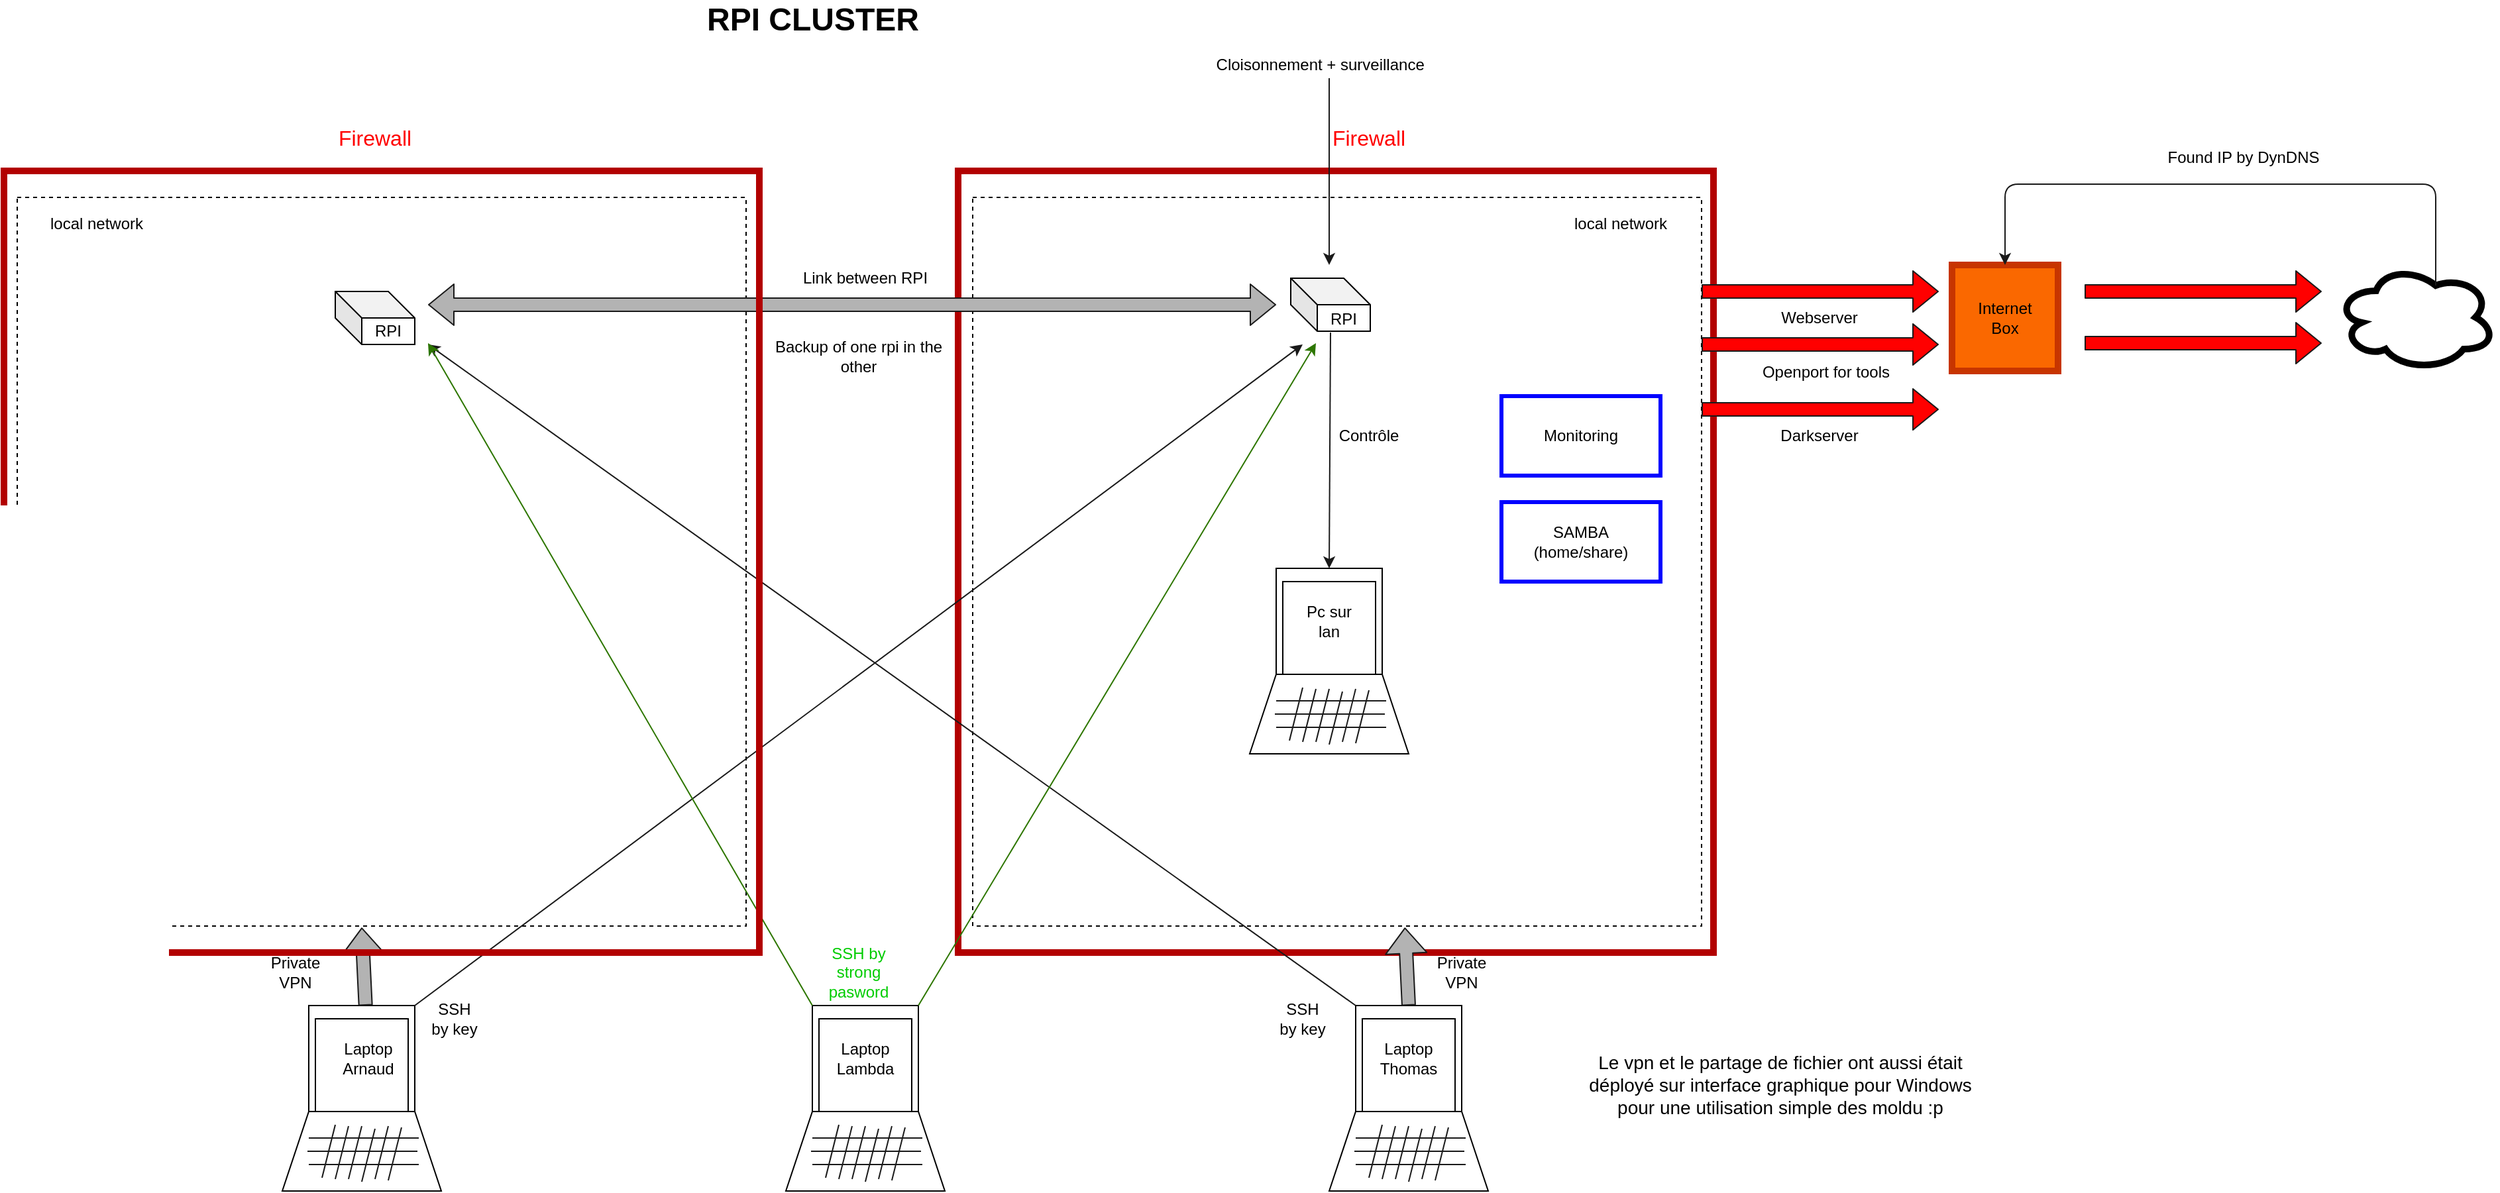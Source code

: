 <mxfile version="14.6.2" type="github">
  <diagram id="R2lEEEUBdFMjLlhIrx00" name="Page-1">
    <mxGraphModel dx="1750" dy="1178" grid="1" gridSize="10" guides="1" tooltips="1" connect="1" arrows="1" fold="1" page="0" pageScale="1" pageWidth="850" pageHeight="1100" math="0" shadow="0" extFonts="Permanent Marker^https://fonts.googleapis.com/css?family=Permanent+Marker">
      <root>
        <mxCell id="0" />
        <mxCell id="1" parent="0" />
        <mxCell id="zEZFEKx2c9UliyfxBBdU-86" value="" style="rounded=0;whiteSpace=wrap;html=1;strokeColor=#B20000;fontColor=#ffffff;fillColor=none;strokeWidth=5;" parent="1" vertex="1">
          <mxGeometry x="550" y="30" width="570" height="590" as="geometry" />
        </mxCell>
        <mxCell id="grZ1fo2WF4K5mLDcHJ-8-249" value="" style="whiteSpace=wrap;html=1;aspect=fixed;dashed=1;shadow=0;fillColor=none;" parent="1" vertex="1">
          <mxGeometry x="561" y="50" width="550" height="550" as="geometry" />
        </mxCell>
        <mxCell id="grZ1fo2WF4K5mLDcHJ-8-5" value="&lt;div&gt;RPI CLUSTER&lt;/div&gt;&lt;div&gt;&lt;br&gt;&lt;/div&gt;" style="text;strokeColor=none;fillColor=none;html=1;fontSize=24;fontStyle=1;verticalAlign=middle;align=center;" parent="1" vertex="1">
          <mxGeometry x="390" y="-90" width="100" height="40" as="geometry" />
        </mxCell>
        <mxCell id="grZ1fo2WF4K5mLDcHJ-8-244" value="" style="group" parent="1" vertex="1" connectable="0">
          <mxGeometry x="80" y="121" width="60" height="40" as="geometry" />
        </mxCell>
        <mxCell id="grZ1fo2WF4K5mLDcHJ-8-6" value="" style="shape=cube;whiteSpace=wrap;html=1;boundedLbl=1;backgroundOutline=1;darkOpacity=0.05;darkOpacity2=0.1;" parent="grZ1fo2WF4K5mLDcHJ-8-244" vertex="1">
          <mxGeometry width="60" height="40" as="geometry" />
        </mxCell>
        <mxCell id="grZ1fo2WF4K5mLDcHJ-8-240" value="&lt;div&gt;RPI&lt;/div&gt;" style="text;html=1;strokeColor=none;fillColor=none;align=center;verticalAlign=middle;whiteSpace=wrap;rounded=0;" parent="grZ1fo2WF4K5mLDcHJ-8-244" vertex="1">
          <mxGeometry x="20" y="20" width="40" height="20" as="geometry" />
        </mxCell>
        <mxCell id="grZ1fo2WF4K5mLDcHJ-8-245" value="" style="group" parent="1" vertex="1" connectable="0">
          <mxGeometry x="801" y="111" width="70" height="60.5" as="geometry" />
        </mxCell>
        <mxCell id="grZ1fo2WF4K5mLDcHJ-8-7" value="" style="shape=cube;whiteSpace=wrap;html=1;boundedLbl=1;backgroundOutline=1;darkOpacity=0.05;darkOpacity2=0.1;" parent="grZ1fo2WF4K5mLDcHJ-8-245" vertex="1">
          <mxGeometry width="60" height="40" as="geometry" />
        </mxCell>
        <mxCell id="grZ1fo2WF4K5mLDcHJ-8-242" value="&lt;div&gt;RPI&lt;/div&gt;" style="text;html=1;strokeColor=none;fillColor=none;align=center;verticalAlign=middle;whiteSpace=wrap;rounded=0;" parent="grZ1fo2WF4K5mLDcHJ-8-245" vertex="1">
          <mxGeometry x="20" y="21" width="40" height="20" as="geometry" />
        </mxCell>
        <mxCell id="grZ1fo2WF4K5mLDcHJ-8-252" value="" style="whiteSpace=wrap;html=1;aspect=fixed;dashed=1;shadow=0;fillColor=none;" parent="1" vertex="1">
          <mxGeometry x="-160" y="50" width="550" height="550" as="geometry" />
        </mxCell>
        <mxCell id="zEZFEKx2c9UliyfxBBdU-2" value="" style="shape=flexArrow;endArrow=classic;startArrow=classic;html=1;strokeColor=#1A1A1A;fillColor=#B3B3B3;" parent="1" edge="1">
          <mxGeometry width="50" height="50" relative="1" as="geometry">
            <mxPoint x="150" y="131" as="sourcePoint" />
            <mxPoint x="790" y="131" as="targetPoint" />
          </mxGeometry>
        </mxCell>
        <mxCell id="zEZFEKx2c9UliyfxBBdU-3" value="Link between RPI" style="text;html=1;strokeColor=none;fillColor=none;align=center;verticalAlign=middle;whiteSpace=wrap;rounded=0;" parent="1" vertex="1">
          <mxGeometry x="420" y="101" width="120" height="20" as="geometry" />
        </mxCell>
        <mxCell id="zEZFEKx2c9UliyfxBBdU-4" style="edgeStyle=orthogonalEdgeStyle;rounded=0;orthogonalLoop=1;jettySize=auto;html=1;exitX=0.5;exitY=1;exitDx=0;exitDy=0;strokeColor=#1A1A1A;fillColor=#B3B3B3;" parent="1" source="grZ1fo2WF4K5mLDcHJ-8-252" target="grZ1fo2WF4K5mLDcHJ-8-252" edge="1">
          <mxGeometry relative="1" as="geometry" />
        </mxCell>
        <mxCell id="zEZFEKx2c9UliyfxBBdU-19" value="" style="group" parent="1" vertex="1" connectable="0">
          <mxGeometry x="40" y="660" width="120" height="140" as="geometry" />
        </mxCell>
        <mxCell id="zEZFEKx2c9UliyfxBBdU-6" value="" style="whiteSpace=wrap;html=1;aspect=fixed;" parent="zEZFEKx2c9UliyfxBBdU-19" vertex="1">
          <mxGeometry x="20" width="80" height="80" as="geometry" />
        </mxCell>
        <mxCell id="zEZFEKx2c9UliyfxBBdU-7" value="" style="shape=trapezoid;perimeter=trapezoidPerimeter;whiteSpace=wrap;html=1;fixedSize=1;" parent="zEZFEKx2c9UliyfxBBdU-19" vertex="1">
          <mxGeometry y="80" width="120" height="60" as="geometry" />
        </mxCell>
        <mxCell id="zEZFEKx2c9UliyfxBBdU-8" value="" style="whiteSpace=wrap;html=1;aspect=fixed;" parent="zEZFEKx2c9UliyfxBBdU-19" vertex="1">
          <mxGeometry x="25" y="10" width="70" height="70" as="geometry" />
        </mxCell>
        <mxCell id="zEZFEKx2c9UliyfxBBdU-10" value="" style="endArrow=none;html=1;strokeColor=#1A1A1A;fillColor=#B3B3B3;" parent="zEZFEKx2c9UliyfxBBdU-19" edge="1">
          <mxGeometry width="50" height="50" relative="1" as="geometry">
            <mxPoint x="20" y="100" as="sourcePoint" />
            <mxPoint x="103" y="100" as="targetPoint" />
          </mxGeometry>
        </mxCell>
        <mxCell id="zEZFEKx2c9UliyfxBBdU-11" value="" style="endArrow=none;html=1;strokeColor=#1A1A1A;fillColor=#B3B3B3;" parent="zEZFEKx2c9UliyfxBBdU-19" edge="1">
          <mxGeometry width="50" height="50" relative="1" as="geometry">
            <mxPoint x="19" y="110" as="sourcePoint" />
            <mxPoint x="102" y="110" as="targetPoint" />
          </mxGeometry>
        </mxCell>
        <mxCell id="zEZFEKx2c9UliyfxBBdU-12" value="" style="endArrow=none;html=1;strokeColor=#1A1A1A;fillColor=#B3B3B3;" parent="zEZFEKx2c9UliyfxBBdU-19" edge="1">
          <mxGeometry width="50" height="50" relative="1" as="geometry">
            <mxPoint x="20" y="120" as="sourcePoint" />
            <mxPoint x="103" y="120" as="targetPoint" />
          </mxGeometry>
        </mxCell>
        <mxCell id="zEZFEKx2c9UliyfxBBdU-13" value="" style="endArrow=none;html=1;strokeColor=#1A1A1A;fillColor=#B3B3B3;" parent="zEZFEKx2c9UliyfxBBdU-19" edge="1">
          <mxGeometry width="50" height="50" relative="1" as="geometry">
            <mxPoint x="30" y="130" as="sourcePoint" />
            <mxPoint x="40" y="90" as="targetPoint" />
          </mxGeometry>
        </mxCell>
        <mxCell id="zEZFEKx2c9UliyfxBBdU-14" value="" style="endArrow=none;html=1;strokeColor=#1A1A1A;fillColor=#B3B3B3;" parent="zEZFEKx2c9UliyfxBBdU-19" edge="1">
          <mxGeometry width="50" height="50" relative="1" as="geometry">
            <mxPoint x="40" y="131" as="sourcePoint" />
            <mxPoint x="50" y="91" as="targetPoint" />
          </mxGeometry>
        </mxCell>
        <mxCell id="zEZFEKx2c9UliyfxBBdU-15" value="" style="endArrow=none;html=1;strokeColor=#1A1A1A;fillColor=#B3B3B3;" parent="zEZFEKx2c9UliyfxBBdU-19" edge="1">
          <mxGeometry width="50" height="50" relative="1" as="geometry">
            <mxPoint x="50" y="131" as="sourcePoint" />
            <mxPoint x="60" y="91" as="targetPoint" />
          </mxGeometry>
        </mxCell>
        <mxCell id="zEZFEKx2c9UliyfxBBdU-16" value="" style="endArrow=none;html=1;strokeColor=#1A1A1A;fillColor=#B3B3B3;" parent="zEZFEKx2c9UliyfxBBdU-19" edge="1">
          <mxGeometry width="50" height="50" relative="1" as="geometry">
            <mxPoint x="60" y="133" as="sourcePoint" />
            <mxPoint x="70" y="93" as="targetPoint" />
          </mxGeometry>
        </mxCell>
        <mxCell id="zEZFEKx2c9UliyfxBBdU-17" value="" style="endArrow=none;html=1;strokeColor=#1A1A1A;fillColor=#B3B3B3;" parent="zEZFEKx2c9UliyfxBBdU-19" edge="1">
          <mxGeometry width="50" height="50" relative="1" as="geometry">
            <mxPoint x="70" y="131" as="sourcePoint" />
            <mxPoint x="80" y="91" as="targetPoint" />
          </mxGeometry>
        </mxCell>
        <mxCell id="zEZFEKx2c9UliyfxBBdU-18" value="" style="endArrow=none;html=1;strokeColor=#1A1A1A;fillColor=#B3B3B3;" parent="zEZFEKx2c9UliyfxBBdU-19" edge="1">
          <mxGeometry width="50" height="50" relative="1" as="geometry">
            <mxPoint x="80" y="132" as="sourcePoint" />
            <mxPoint x="90" y="92" as="targetPoint" />
          </mxGeometry>
        </mxCell>
        <mxCell id="zEZFEKx2c9UliyfxBBdU-33" value="Laptop&lt;br&gt;Arnaud" style="text;html=1;strokeColor=none;fillColor=none;align=center;verticalAlign=middle;whiteSpace=wrap;rounded=0;" parent="zEZFEKx2c9UliyfxBBdU-19" vertex="1">
          <mxGeometry x="50" y="30" width="30" height="20" as="geometry" />
        </mxCell>
        <mxCell id="zEZFEKx2c9UliyfxBBdU-20" value="" style="group" parent="1" vertex="1" connectable="0">
          <mxGeometry x="830" y="660" width="120" height="140" as="geometry" />
        </mxCell>
        <mxCell id="zEZFEKx2c9UliyfxBBdU-21" value="" style="whiteSpace=wrap;html=1;aspect=fixed;" parent="zEZFEKx2c9UliyfxBBdU-20" vertex="1">
          <mxGeometry x="20" width="80" height="80" as="geometry" />
        </mxCell>
        <mxCell id="zEZFEKx2c9UliyfxBBdU-22" value="" style="shape=trapezoid;perimeter=trapezoidPerimeter;whiteSpace=wrap;html=1;fixedSize=1;" parent="zEZFEKx2c9UliyfxBBdU-20" vertex="1">
          <mxGeometry y="80" width="120" height="60" as="geometry" />
        </mxCell>
        <mxCell id="zEZFEKx2c9UliyfxBBdU-23" value="" style="whiteSpace=wrap;html=1;aspect=fixed;" parent="zEZFEKx2c9UliyfxBBdU-20" vertex="1">
          <mxGeometry x="25" y="10" width="70" height="70" as="geometry" />
        </mxCell>
        <mxCell id="zEZFEKx2c9UliyfxBBdU-24" value="" style="endArrow=none;html=1;strokeColor=#1A1A1A;fillColor=#B3B3B3;" parent="zEZFEKx2c9UliyfxBBdU-20" edge="1">
          <mxGeometry width="50" height="50" relative="1" as="geometry">
            <mxPoint x="20" y="100" as="sourcePoint" />
            <mxPoint x="103" y="100" as="targetPoint" />
          </mxGeometry>
        </mxCell>
        <mxCell id="zEZFEKx2c9UliyfxBBdU-25" value="" style="endArrow=none;html=1;strokeColor=#1A1A1A;fillColor=#B3B3B3;" parent="zEZFEKx2c9UliyfxBBdU-20" edge="1">
          <mxGeometry width="50" height="50" relative="1" as="geometry">
            <mxPoint x="19" y="110" as="sourcePoint" />
            <mxPoint x="102" y="110" as="targetPoint" />
          </mxGeometry>
        </mxCell>
        <mxCell id="zEZFEKx2c9UliyfxBBdU-26" value="" style="endArrow=none;html=1;strokeColor=#1A1A1A;fillColor=#B3B3B3;" parent="zEZFEKx2c9UliyfxBBdU-20" edge="1">
          <mxGeometry width="50" height="50" relative="1" as="geometry">
            <mxPoint x="20" y="120" as="sourcePoint" />
            <mxPoint x="103" y="120" as="targetPoint" />
          </mxGeometry>
        </mxCell>
        <mxCell id="zEZFEKx2c9UliyfxBBdU-27" value="" style="endArrow=none;html=1;strokeColor=#1A1A1A;fillColor=#B3B3B3;" parent="zEZFEKx2c9UliyfxBBdU-20" edge="1">
          <mxGeometry width="50" height="50" relative="1" as="geometry">
            <mxPoint x="30" y="130" as="sourcePoint" />
            <mxPoint x="40" y="90" as="targetPoint" />
          </mxGeometry>
        </mxCell>
        <mxCell id="zEZFEKx2c9UliyfxBBdU-28" value="" style="endArrow=none;html=1;strokeColor=#1A1A1A;fillColor=#B3B3B3;" parent="zEZFEKx2c9UliyfxBBdU-20" edge="1">
          <mxGeometry width="50" height="50" relative="1" as="geometry">
            <mxPoint x="40" y="131" as="sourcePoint" />
            <mxPoint x="50" y="91" as="targetPoint" />
          </mxGeometry>
        </mxCell>
        <mxCell id="zEZFEKx2c9UliyfxBBdU-29" value="" style="endArrow=none;html=1;strokeColor=#1A1A1A;fillColor=#B3B3B3;" parent="zEZFEKx2c9UliyfxBBdU-20" edge="1">
          <mxGeometry width="50" height="50" relative="1" as="geometry">
            <mxPoint x="50" y="131" as="sourcePoint" />
            <mxPoint x="60" y="91" as="targetPoint" />
          </mxGeometry>
        </mxCell>
        <mxCell id="zEZFEKx2c9UliyfxBBdU-30" value="" style="endArrow=none;html=1;strokeColor=#1A1A1A;fillColor=#B3B3B3;" parent="zEZFEKx2c9UliyfxBBdU-20" edge="1">
          <mxGeometry width="50" height="50" relative="1" as="geometry">
            <mxPoint x="60" y="133" as="sourcePoint" />
            <mxPoint x="70" y="93" as="targetPoint" />
          </mxGeometry>
        </mxCell>
        <mxCell id="zEZFEKx2c9UliyfxBBdU-31" value="" style="endArrow=none;html=1;strokeColor=#1A1A1A;fillColor=#B3B3B3;" parent="zEZFEKx2c9UliyfxBBdU-20" edge="1">
          <mxGeometry width="50" height="50" relative="1" as="geometry">
            <mxPoint x="70" y="131" as="sourcePoint" />
            <mxPoint x="80" y="91" as="targetPoint" />
          </mxGeometry>
        </mxCell>
        <mxCell id="zEZFEKx2c9UliyfxBBdU-32" value="" style="endArrow=none;html=1;strokeColor=#1A1A1A;fillColor=#B3B3B3;" parent="zEZFEKx2c9UliyfxBBdU-20" edge="1">
          <mxGeometry width="50" height="50" relative="1" as="geometry">
            <mxPoint x="80" y="132" as="sourcePoint" />
            <mxPoint x="90" y="92" as="targetPoint" />
          </mxGeometry>
        </mxCell>
        <mxCell id="zEZFEKx2c9UliyfxBBdU-34" value="Laptop&lt;br&gt;Thomas" style="text;html=1;strokeColor=none;fillColor=none;align=center;verticalAlign=middle;whiteSpace=wrap;rounded=0;" parent="zEZFEKx2c9UliyfxBBdU-20" vertex="1">
          <mxGeometry x="40" y="27.5" width="40" height="25" as="geometry" />
        </mxCell>
        <mxCell id="zEZFEKx2c9UliyfxBBdU-50" value="" style="group" parent="1" vertex="1" connectable="0">
          <mxGeometry x="420" y="660" width="120" height="140" as="geometry" />
        </mxCell>
        <mxCell id="zEZFEKx2c9UliyfxBBdU-51" value="" style="whiteSpace=wrap;html=1;aspect=fixed;" parent="zEZFEKx2c9UliyfxBBdU-50" vertex="1">
          <mxGeometry x="20" width="80" height="80" as="geometry" />
        </mxCell>
        <mxCell id="zEZFEKx2c9UliyfxBBdU-52" value="" style="shape=trapezoid;perimeter=trapezoidPerimeter;whiteSpace=wrap;html=1;fixedSize=1;" parent="zEZFEKx2c9UliyfxBBdU-50" vertex="1">
          <mxGeometry y="80" width="120" height="60" as="geometry" />
        </mxCell>
        <mxCell id="zEZFEKx2c9UliyfxBBdU-53" value="" style="whiteSpace=wrap;html=1;aspect=fixed;" parent="zEZFEKx2c9UliyfxBBdU-50" vertex="1">
          <mxGeometry x="25" y="10" width="70" height="70" as="geometry" />
        </mxCell>
        <mxCell id="zEZFEKx2c9UliyfxBBdU-54" value="" style="endArrow=none;html=1;strokeColor=#1A1A1A;fillColor=#B3B3B3;" parent="zEZFEKx2c9UliyfxBBdU-50" edge="1">
          <mxGeometry width="50" height="50" relative="1" as="geometry">
            <mxPoint x="20" y="100" as="sourcePoint" />
            <mxPoint x="103" y="100" as="targetPoint" />
          </mxGeometry>
        </mxCell>
        <mxCell id="zEZFEKx2c9UliyfxBBdU-55" value="" style="endArrow=none;html=1;strokeColor=#1A1A1A;fillColor=#B3B3B3;" parent="zEZFEKx2c9UliyfxBBdU-50" edge="1">
          <mxGeometry width="50" height="50" relative="1" as="geometry">
            <mxPoint x="19" y="110" as="sourcePoint" />
            <mxPoint x="102" y="110" as="targetPoint" />
          </mxGeometry>
        </mxCell>
        <mxCell id="zEZFEKx2c9UliyfxBBdU-56" value="" style="endArrow=none;html=1;strokeColor=#1A1A1A;fillColor=#B3B3B3;" parent="zEZFEKx2c9UliyfxBBdU-50" edge="1">
          <mxGeometry width="50" height="50" relative="1" as="geometry">
            <mxPoint x="20" y="120" as="sourcePoint" />
            <mxPoint x="103" y="120" as="targetPoint" />
          </mxGeometry>
        </mxCell>
        <mxCell id="zEZFEKx2c9UliyfxBBdU-57" value="" style="endArrow=none;html=1;strokeColor=#1A1A1A;fillColor=#B3B3B3;" parent="zEZFEKx2c9UliyfxBBdU-50" edge="1">
          <mxGeometry width="50" height="50" relative="1" as="geometry">
            <mxPoint x="30" y="130" as="sourcePoint" />
            <mxPoint x="40" y="90" as="targetPoint" />
          </mxGeometry>
        </mxCell>
        <mxCell id="zEZFEKx2c9UliyfxBBdU-58" value="" style="endArrow=none;html=1;strokeColor=#1A1A1A;fillColor=#B3B3B3;" parent="zEZFEKx2c9UliyfxBBdU-50" edge="1">
          <mxGeometry width="50" height="50" relative="1" as="geometry">
            <mxPoint x="40" y="131" as="sourcePoint" />
            <mxPoint x="50" y="91" as="targetPoint" />
          </mxGeometry>
        </mxCell>
        <mxCell id="zEZFEKx2c9UliyfxBBdU-59" value="" style="endArrow=none;html=1;strokeColor=#1A1A1A;fillColor=#B3B3B3;" parent="zEZFEKx2c9UliyfxBBdU-50" edge="1">
          <mxGeometry width="50" height="50" relative="1" as="geometry">
            <mxPoint x="50" y="131" as="sourcePoint" />
            <mxPoint x="60" y="91" as="targetPoint" />
          </mxGeometry>
        </mxCell>
        <mxCell id="zEZFEKx2c9UliyfxBBdU-60" value="" style="endArrow=none;html=1;strokeColor=#1A1A1A;fillColor=#B3B3B3;" parent="zEZFEKx2c9UliyfxBBdU-50" edge="1">
          <mxGeometry width="50" height="50" relative="1" as="geometry">
            <mxPoint x="60" y="133" as="sourcePoint" />
            <mxPoint x="70" y="93" as="targetPoint" />
          </mxGeometry>
        </mxCell>
        <mxCell id="zEZFEKx2c9UliyfxBBdU-61" value="" style="endArrow=none;html=1;strokeColor=#1A1A1A;fillColor=#B3B3B3;" parent="zEZFEKx2c9UliyfxBBdU-50" edge="1">
          <mxGeometry width="50" height="50" relative="1" as="geometry">
            <mxPoint x="70" y="131" as="sourcePoint" />
            <mxPoint x="80" y="91" as="targetPoint" />
          </mxGeometry>
        </mxCell>
        <mxCell id="zEZFEKx2c9UliyfxBBdU-62" value="" style="endArrow=none;html=1;strokeColor=#1A1A1A;fillColor=#B3B3B3;" parent="zEZFEKx2c9UliyfxBBdU-50" edge="1">
          <mxGeometry width="50" height="50" relative="1" as="geometry">
            <mxPoint x="80" y="132" as="sourcePoint" />
            <mxPoint x="90" y="92" as="targetPoint" />
          </mxGeometry>
        </mxCell>
        <mxCell id="zEZFEKx2c9UliyfxBBdU-63" value="Laptop&lt;br&gt;Lambda" style="text;html=1;strokeColor=none;fillColor=none;align=center;verticalAlign=middle;whiteSpace=wrap;rounded=0;" parent="zEZFEKx2c9UliyfxBBdU-50" vertex="1">
          <mxGeometry x="40" y="27.5" width="40" height="25" as="geometry" />
        </mxCell>
        <mxCell id="zEZFEKx2c9UliyfxBBdU-64" value="&lt;p style=&quot;line-height: 220%&quot;&gt;local network&lt;/p&gt;" style="text;html=1;strokeColor=none;fillColor=none;align=center;verticalAlign=middle;whiteSpace=wrap;rounded=0;" parent="1" vertex="1">
          <mxGeometry x="-150" y="60" width="100" height="20" as="geometry" />
        </mxCell>
        <mxCell id="zEZFEKx2c9UliyfxBBdU-65" value="&lt;p style=&quot;line-height: 220%&quot;&gt;local network&lt;/p&gt;" style="text;html=1;strokeColor=none;fillColor=none;align=center;verticalAlign=middle;whiteSpace=wrap;rounded=0;" parent="1" vertex="1">
          <mxGeometry x="1000" y="60" width="100" height="20" as="geometry" />
        </mxCell>
        <mxCell id="zEZFEKx2c9UliyfxBBdU-66" value="" style="shape=flexArrow;endArrow=classic;html=1;strokeColor=#1A1A1A;fillColor=#B3B3B3;entryX=0.593;entryY=1.002;entryDx=0;entryDy=0;entryPerimeter=0;exitX=0.5;exitY=0;exitDx=0;exitDy=0;" parent="1" source="zEZFEKx2c9UliyfxBBdU-21" target="grZ1fo2WF4K5mLDcHJ-8-249" edge="1">
          <mxGeometry width="50" height="50" relative="1" as="geometry">
            <mxPoint x="887" y="650" as="sourcePoint" />
            <mxPoint x="940" y="590" as="targetPoint" />
          </mxGeometry>
        </mxCell>
        <mxCell id="zEZFEKx2c9UliyfxBBdU-67" value="" style="shape=flexArrow;endArrow=classic;html=1;strokeColor=#1A1A1A;fillColor=#B3B3B3;entryX=0.593;entryY=1.002;entryDx=0;entryDy=0;entryPerimeter=0;exitX=0.5;exitY=0;exitDx=0;exitDy=0;" parent="1" edge="1">
          <mxGeometry width="50" height="50" relative="1" as="geometry">
            <mxPoint x="102.85" y="660" as="sourcePoint" />
            <mxPoint x="100.0" y="601.1" as="targetPoint" />
          </mxGeometry>
        </mxCell>
        <mxCell id="zEZFEKx2c9UliyfxBBdU-68" value="Private VPN" style="text;html=1;strokeColor=none;fillColor=none;align=center;verticalAlign=middle;whiteSpace=wrap;rounded=0;" parent="1" vertex="1">
          <mxGeometry x="30" y="620" width="40" height="30" as="geometry" />
        </mxCell>
        <mxCell id="zEZFEKx2c9UliyfxBBdU-69" value="Private VPN" style="text;html=1;strokeColor=none;fillColor=none;align=center;verticalAlign=middle;whiteSpace=wrap;rounded=0;" parent="1" vertex="1">
          <mxGeometry x="910" y="620" width="40" height="30" as="geometry" />
        </mxCell>
        <mxCell id="zEZFEKx2c9UliyfxBBdU-70" value="" style="endArrow=classic;html=1;strokeColor=#1A1A1A;fillColor=#B3B3B3;exitX=1;exitY=0;exitDx=0;exitDy=0;" parent="1" source="zEZFEKx2c9UliyfxBBdU-6" edge="1">
          <mxGeometry width="50" height="50" relative="1" as="geometry">
            <mxPoint x="460" y="411" as="sourcePoint" />
            <mxPoint x="810" y="161" as="targetPoint" />
          </mxGeometry>
        </mxCell>
        <mxCell id="zEZFEKx2c9UliyfxBBdU-73" value="" style="endArrow=classic;html=1;strokeColor=#1A1A1A;fillColor=#B3B3B3;exitX=0;exitY=0;exitDx=0;exitDy=0;" parent="1" source="zEZFEKx2c9UliyfxBBdU-21" edge="1">
          <mxGeometry width="50" height="50" relative="1" as="geometry">
            <mxPoint x="840" y="660" as="sourcePoint" />
            <mxPoint x="150.0" y="161" as="targetPoint" />
          </mxGeometry>
        </mxCell>
        <mxCell id="zEZFEKx2c9UliyfxBBdU-74" value="SSH by key" style="text;html=1;strokeColor=none;fillColor=none;align=center;verticalAlign=middle;whiteSpace=wrap;rounded=0;" parent="1" vertex="1">
          <mxGeometry x="150" y="660" width="40" height="20" as="geometry" />
        </mxCell>
        <mxCell id="zEZFEKx2c9UliyfxBBdU-75" value="SSH by key" style="text;html=1;strokeColor=none;fillColor=none;align=center;verticalAlign=middle;whiteSpace=wrap;rounded=0;" parent="1" vertex="1">
          <mxGeometry x="790" y="660" width="40" height="20" as="geometry" />
        </mxCell>
        <mxCell id="zEZFEKx2c9UliyfxBBdU-76" value="" style="endArrow=classic;html=1;strokeColor=#2D7600;fillColor=#60a917;exitX=1;exitY=0;exitDx=0;exitDy=0;" parent="1" source="zEZFEKx2c9UliyfxBBdU-51" edge="1">
          <mxGeometry width="50" height="50" relative="1" as="geometry">
            <mxPoint x="150" y="670" as="sourcePoint" />
            <mxPoint x="820" y="160" as="targetPoint" />
          </mxGeometry>
        </mxCell>
        <mxCell id="zEZFEKx2c9UliyfxBBdU-77" value="" style="endArrow=classic;html=1;strokeColor=#2D7600;fillColor=#60a917;exitX=0;exitY=0;exitDx=0;exitDy=0;" parent="1" source="zEZFEKx2c9UliyfxBBdU-51" edge="1">
          <mxGeometry width="50" height="50" relative="1" as="geometry">
            <mxPoint x="-140.0" y="650" as="sourcePoint" />
            <mxPoint x="150.0" y="160" as="targetPoint" />
          </mxGeometry>
        </mxCell>
        <mxCell id="zEZFEKx2c9UliyfxBBdU-79" value="&lt;font color=&quot;#00cc00&quot;&gt;SSH by strong pasword&lt;/font&gt;" style="text;html=1;align=center;verticalAlign=middle;whiteSpace=wrap;rounded=0;" parent="1" vertex="1">
          <mxGeometry x="440" y="610" width="70" height="50" as="geometry" />
        </mxCell>
        <mxCell id="zEZFEKx2c9UliyfxBBdU-80" value="" style="shape=flexArrow;endArrow=classic;html=1;strokeColor=#1A1A1A;fillColor=#FF0000;" parent="1" edge="1">
          <mxGeometry width="50" height="50" relative="1" as="geometry">
            <mxPoint x="1111" y="121" as="sourcePoint" />
            <mxPoint x="1290" y="121" as="targetPoint" />
          </mxGeometry>
        </mxCell>
        <mxCell id="zEZFEKx2c9UliyfxBBdU-81" value="" style="shape=flexArrow;endArrow=classic;html=1;strokeColor=#1A1A1A;fillColor=#FF0000;" parent="1" edge="1">
          <mxGeometry width="50" height="50" relative="1" as="geometry">
            <mxPoint x="1111" y="161" as="sourcePoint" />
            <mxPoint x="1290.0" y="161" as="targetPoint" />
          </mxGeometry>
        </mxCell>
        <mxCell id="zEZFEKx2c9UliyfxBBdU-83" value="Webserver" style="text;html=1;strokeColor=none;fillColor=none;align=center;verticalAlign=middle;whiteSpace=wrap;rounded=0;" parent="1" vertex="1">
          <mxGeometry x="1165" y="130.5" width="70" height="20" as="geometry" />
        </mxCell>
        <mxCell id="zEZFEKx2c9UliyfxBBdU-84" value="Openport for tools" style="text;html=1;strokeColor=none;fillColor=none;align=center;verticalAlign=middle;whiteSpace=wrap;rounded=0;" parent="1" vertex="1">
          <mxGeometry x="1155" y="171.5" width="100" height="20" as="geometry" />
        </mxCell>
        <mxCell id="zEZFEKx2c9UliyfxBBdU-87" value="" style="rounded=0;whiteSpace=wrap;html=1;strokeColor=#B20000;fontColor=#ffffff;fillColor=none;strokeWidth=5;" parent="1" vertex="1">
          <mxGeometry x="-170" y="30" width="570" height="590" as="geometry" />
        </mxCell>
        <mxCell id="zEZFEKx2c9UliyfxBBdU-88" value="&lt;font color=&quot;#ff0000&quot; style=&quot;font-size: 16px&quot;&gt;Firewall&lt;/font&gt;" style="text;html=1;strokeColor=none;fillColor=none;align=center;verticalAlign=middle;whiteSpace=wrap;rounded=0;" parent="1" vertex="1">
          <mxGeometry x="70" y="-10" width="80" height="30" as="geometry" />
        </mxCell>
        <mxCell id="zEZFEKx2c9UliyfxBBdU-90" value="&lt;font color=&quot;#ff0000&quot; style=&quot;font-size: 16px&quot;&gt;Firewall&lt;/font&gt;" style="text;html=1;strokeColor=none;fillColor=none;align=center;verticalAlign=middle;whiteSpace=wrap;rounded=0;" parent="1" vertex="1">
          <mxGeometry x="820" y="-10" width="80" height="30" as="geometry" />
        </mxCell>
        <mxCell id="zEZFEKx2c9UliyfxBBdU-91" value="" style="whiteSpace=wrap;html=1;aspect=fixed;strokeWidth=5;fillColor=#fa6800;strokeColor=#C73500;fontColor=#ffffff;" parent="1" vertex="1">
          <mxGeometry x="1300" y="101" width="80" height="80" as="geometry" />
        </mxCell>
        <mxCell id="zEZFEKx2c9UliyfxBBdU-93" value="Internet&lt;br&gt;Box" style="text;html=1;strokeColor=none;fillColor=none;align=center;verticalAlign=middle;whiteSpace=wrap;rounded=0;" parent="1" vertex="1">
          <mxGeometry x="1320" y="121" width="40" height="39" as="geometry" />
        </mxCell>
        <mxCell id="zEZFEKx2c9UliyfxBBdU-94" value="" style="ellipse;shape=cloud;whiteSpace=wrap;html=1;strokeWidth=5;fillColor=none;gradientColor=none;" parent="1" vertex="1">
          <mxGeometry x="1590" y="100.5" width="120" height="80" as="geometry" />
        </mxCell>
        <mxCell id="zEZFEKx2c9UliyfxBBdU-95" value="" style="shape=flexArrow;endArrow=classic;html=1;strokeColor=#1A1A1A;fillColor=#FF0000;" parent="1" edge="1">
          <mxGeometry width="50" height="50" relative="1" as="geometry">
            <mxPoint x="1400" y="121" as="sourcePoint" />
            <mxPoint x="1579.0" y="121" as="targetPoint" />
          </mxGeometry>
        </mxCell>
        <mxCell id="zEZFEKx2c9UliyfxBBdU-96" value="" style="shape=flexArrow;endArrow=classic;html=1;strokeColor=#1A1A1A;fillColor=#FF0000;" parent="1" edge="1">
          <mxGeometry width="50" height="50" relative="1" as="geometry">
            <mxPoint x="1400.0" y="160" as="sourcePoint" />
            <mxPoint x="1579.0" y="160" as="targetPoint" />
          </mxGeometry>
        </mxCell>
        <mxCell id="zEZFEKx2c9UliyfxBBdU-97" value="" style="endArrow=classic;html=1;strokeColor=#1A1A1A;fillColor=#FF0000;exitX=0.625;exitY=0.2;exitDx=0;exitDy=0;exitPerimeter=0;entryX=0.5;entryY=0;entryDx=0;entryDy=0;" parent="1" source="zEZFEKx2c9UliyfxBBdU-94" target="zEZFEKx2c9UliyfxBBdU-91" edge="1">
          <mxGeometry width="50" height="50" relative="1" as="geometry">
            <mxPoint x="1220" y="320" as="sourcePoint" />
            <mxPoint x="1270" y="270" as="targetPoint" />
            <Array as="points">
              <mxPoint x="1665" y="40" />
              <mxPoint x="1340" y="40" />
            </Array>
          </mxGeometry>
        </mxCell>
        <mxCell id="zEZFEKx2c9UliyfxBBdU-98" value="Found IP by DynDNS" style="text;html=1;strokeColor=none;fillColor=none;align=center;verticalAlign=middle;whiteSpace=wrap;rounded=0;" parent="1" vertex="1">
          <mxGeometry x="1450" y="10" width="140" height="20" as="geometry" />
        </mxCell>
        <mxCell id="zEZFEKx2c9UliyfxBBdU-99" value="" style="rounded=0;whiteSpace=wrap;html=1;strokeWidth=3;fillColor=none;gradientColor=none;strokeColor=#0000FF;" parent="1" vertex="1">
          <mxGeometry x="960" y="200" width="120" height="60" as="geometry" />
        </mxCell>
        <mxCell id="zEZFEKx2c9UliyfxBBdU-100" value="" style="rounded=0;whiteSpace=wrap;html=1;strokeWidth=3;fillColor=none;gradientColor=none;strokeColor=#0000FF;" parent="1" vertex="1">
          <mxGeometry x="960" y="280" width="120" height="60" as="geometry" />
        </mxCell>
        <mxCell id="zEZFEKx2c9UliyfxBBdU-101" value="Monitoring" style="text;html=1;strokeColor=none;fillColor=none;align=center;verticalAlign=middle;whiteSpace=wrap;rounded=0;" parent="1" vertex="1">
          <mxGeometry x="970" y="210" width="100" height="40" as="geometry" />
        </mxCell>
        <mxCell id="zEZFEKx2c9UliyfxBBdU-102" value="Darkserver" style="text;html=1;strokeColor=none;fillColor=none;align=center;verticalAlign=middle;whiteSpace=wrap;rounded=0;" parent="1" vertex="1">
          <mxGeometry x="1150" y="210" width="100" height="40" as="geometry" />
        </mxCell>
        <mxCell id="zEZFEKx2c9UliyfxBBdU-106" value="" style="endArrow=classic;html=1;strokeColor=#1A1A1A;fillColor=#FF0000;" parent="1" edge="1">
          <mxGeometry width="50" height="50" relative="1" as="geometry">
            <mxPoint x="830" y="-40" as="sourcePoint" />
            <mxPoint x="830" y="101" as="targetPoint" />
          </mxGeometry>
        </mxCell>
        <mxCell id="zEZFEKx2c9UliyfxBBdU-107" value="Cloisonnement + surveillance&amp;nbsp;" style="text;html=1;strokeColor=none;fillColor=none;align=center;verticalAlign=middle;whiteSpace=wrap;rounded=0;" parent="1" vertex="1">
          <mxGeometry x="700" y="-60" width="250" height="20" as="geometry" />
        </mxCell>
        <mxCell id="zEZFEKx2c9UliyfxBBdU-108" value="" style="group" parent="1" vertex="1" connectable="0">
          <mxGeometry x="770" y="330" width="120" height="140" as="geometry" />
        </mxCell>
        <mxCell id="zEZFEKx2c9UliyfxBBdU-109" value="" style="whiteSpace=wrap;html=1;aspect=fixed;" parent="zEZFEKx2c9UliyfxBBdU-108" vertex="1">
          <mxGeometry x="20" width="80" height="80" as="geometry" />
        </mxCell>
        <mxCell id="zEZFEKx2c9UliyfxBBdU-110" value="" style="shape=trapezoid;perimeter=trapezoidPerimeter;whiteSpace=wrap;html=1;fixedSize=1;" parent="zEZFEKx2c9UliyfxBBdU-108" vertex="1">
          <mxGeometry y="80" width="120" height="60" as="geometry" />
        </mxCell>
        <mxCell id="zEZFEKx2c9UliyfxBBdU-111" value="" style="whiteSpace=wrap;html=1;aspect=fixed;" parent="zEZFEKx2c9UliyfxBBdU-108" vertex="1">
          <mxGeometry x="25" y="10" width="70" height="70" as="geometry" />
        </mxCell>
        <mxCell id="zEZFEKx2c9UliyfxBBdU-112" value="" style="endArrow=none;html=1;strokeColor=#1A1A1A;fillColor=#B3B3B3;" parent="zEZFEKx2c9UliyfxBBdU-108" edge="1">
          <mxGeometry width="50" height="50" relative="1" as="geometry">
            <mxPoint x="20" y="100" as="sourcePoint" />
            <mxPoint x="103" y="100" as="targetPoint" />
          </mxGeometry>
        </mxCell>
        <mxCell id="zEZFEKx2c9UliyfxBBdU-113" value="" style="endArrow=none;html=1;strokeColor=#1A1A1A;fillColor=#B3B3B3;" parent="zEZFEKx2c9UliyfxBBdU-108" edge="1">
          <mxGeometry width="50" height="50" relative="1" as="geometry">
            <mxPoint x="19" y="110" as="sourcePoint" />
            <mxPoint x="102" y="110" as="targetPoint" />
          </mxGeometry>
        </mxCell>
        <mxCell id="zEZFEKx2c9UliyfxBBdU-114" value="" style="endArrow=none;html=1;strokeColor=#1A1A1A;fillColor=#B3B3B3;" parent="zEZFEKx2c9UliyfxBBdU-108" edge="1">
          <mxGeometry width="50" height="50" relative="1" as="geometry">
            <mxPoint x="20" y="120" as="sourcePoint" />
            <mxPoint x="103" y="120" as="targetPoint" />
          </mxGeometry>
        </mxCell>
        <mxCell id="zEZFEKx2c9UliyfxBBdU-115" value="" style="endArrow=none;html=1;strokeColor=#1A1A1A;fillColor=#B3B3B3;" parent="zEZFEKx2c9UliyfxBBdU-108" edge="1">
          <mxGeometry width="50" height="50" relative="1" as="geometry">
            <mxPoint x="30" y="130" as="sourcePoint" />
            <mxPoint x="40" y="90" as="targetPoint" />
          </mxGeometry>
        </mxCell>
        <mxCell id="zEZFEKx2c9UliyfxBBdU-116" value="" style="endArrow=none;html=1;strokeColor=#1A1A1A;fillColor=#B3B3B3;" parent="zEZFEKx2c9UliyfxBBdU-108" edge="1">
          <mxGeometry width="50" height="50" relative="1" as="geometry">
            <mxPoint x="40" y="131" as="sourcePoint" />
            <mxPoint x="50" y="91" as="targetPoint" />
          </mxGeometry>
        </mxCell>
        <mxCell id="zEZFEKx2c9UliyfxBBdU-117" value="" style="endArrow=none;html=1;strokeColor=#1A1A1A;fillColor=#B3B3B3;" parent="zEZFEKx2c9UliyfxBBdU-108" edge="1">
          <mxGeometry width="50" height="50" relative="1" as="geometry">
            <mxPoint x="50" y="131" as="sourcePoint" />
            <mxPoint x="60" y="91" as="targetPoint" />
          </mxGeometry>
        </mxCell>
        <mxCell id="zEZFEKx2c9UliyfxBBdU-118" value="" style="endArrow=none;html=1;strokeColor=#1A1A1A;fillColor=#B3B3B3;" parent="zEZFEKx2c9UliyfxBBdU-108" edge="1">
          <mxGeometry width="50" height="50" relative="1" as="geometry">
            <mxPoint x="60" y="133" as="sourcePoint" />
            <mxPoint x="70" y="93" as="targetPoint" />
          </mxGeometry>
        </mxCell>
        <mxCell id="zEZFEKx2c9UliyfxBBdU-119" value="" style="endArrow=none;html=1;strokeColor=#1A1A1A;fillColor=#B3B3B3;" parent="zEZFEKx2c9UliyfxBBdU-108" edge="1">
          <mxGeometry width="50" height="50" relative="1" as="geometry">
            <mxPoint x="70" y="131" as="sourcePoint" />
            <mxPoint x="80" y="91" as="targetPoint" />
          </mxGeometry>
        </mxCell>
        <mxCell id="zEZFEKx2c9UliyfxBBdU-120" value="" style="endArrow=none;html=1;strokeColor=#1A1A1A;fillColor=#B3B3B3;" parent="zEZFEKx2c9UliyfxBBdU-108" edge="1">
          <mxGeometry width="50" height="50" relative="1" as="geometry">
            <mxPoint x="80" y="132" as="sourcePoint" />
            <mxPoint x="90" y="92" as="targetPoint" />
          </mxGeometry>
        </mxCell>
        <mxCell id="zEZFEKx2c9UliyfxBBdU-121" value="Pc sur lan" style="text;html=1;strokeColor=none;fillColor=none;align=center;verticalAlign=middle;whiteSpace=wrap;rounded=0;" parent="zEZFEKx2c9UliyfxBBdU-108" vertex="1">
          <mxGeometry x="40" y="27.5" width="40" height="25" as="geometry" />
        </mxCell>
        <mxCell id="zEZFEKx2c9UliyfxBBdU-123" value="" style="endArrow=classic;html=1;strokeColor=#1A1A1A;fillColor=#FF0000;exitX=0.25;exitY=1;exitDx=0;exitDy=0;" parent="zEZFEKx2c9UliyfxBBdU-108" source="grZ1fo2WF4K5mLDcHJ-8-242" edge="1">
          <mxGeometry width="50" height="50" relative="1" as="geometry">
            <mxPoint x="10" y="50" as="sourcePoint" />
            <mxPoint x="60" as="targetPoint" />
          </mxGeometry>
        </mxCell>
        <mxCell id="zEZFEKx2c9UliyfxBBdU-124" value="Contrôle" style="text;html=1;strokeColor=none;fillColor=none;align=center;verticalAlign=middle;whiteSpace=wrap;rounded=0;" parent="1" vertex="1">
          <mxGeometry x="840" y="220" width="40" height="20" as="geometry" />
        </mxCell>
        <mxCell id="AzISiXjHZNzhisUvAuu7-7" value="" style="shape=flexArrow;endArrow=classic;html=1;strokeColor=#1A1A1A;fillColor=#FF0000;" parent="1" edge="1">
          <mxGeometry width="50" height="50" relative="1" as="geometry">
            <mxPoint x="1111" y="210" as="sourcePoint" />
            <mxPoint x="1290.0" y="210" as="targetPoint" />
          </mxGeometry>
        </mxCell>
        <mxCell id="AzISiXjHZNzhisUvAuu7-8" value="SAMBA&lt;br&gt;(home/share)" style="text;html=1;strokeColor=none;fillColor=none;align=center;verticalAlign=middle;whiteSpace=wrap;rounded=0;" parent="1" vertex="1">
          <mxGeometry x="970" y="300" width="100" height="20" as="geometry" />
        </mxCell>
        <mxCell id="AzISiXjHZNzhisUvAuu7-10" value="&lt;font style=&quot;font-size: 14px&quot;&gt;Le vpn et le partage de fichier ont aussi était déployé sur interface graphique pour Windows pour une utilisation simple des moldu :p&lt;/font&gt;" style="text;html=1;strokeColor=none;fillColor=none;align=center;verticalAlign=middle;whiteSpace=wrap;rounded=0;" parent="1" vertex="1">
          <mxGeometry x="1021" y="670" width="299" height="100" as="geometry" />
        </mxCell>
        <mxCell id="GJMZqyqhhcvYD0xbSVMn-1" value="Backup of one rpi in the other" style="text;html=1;strokeColor=none;fillColor=none;align=center;verticalAlign=middle;whiteSpace=wrap;rounded=0;" parent="1" vertex="1">
          <mxGeometry x="405" y="140" width="140" height="60" as="geometry" />
        </mxCell>
      </root>
    </mxGraphModel>
  </diagram>
</mxfile>
